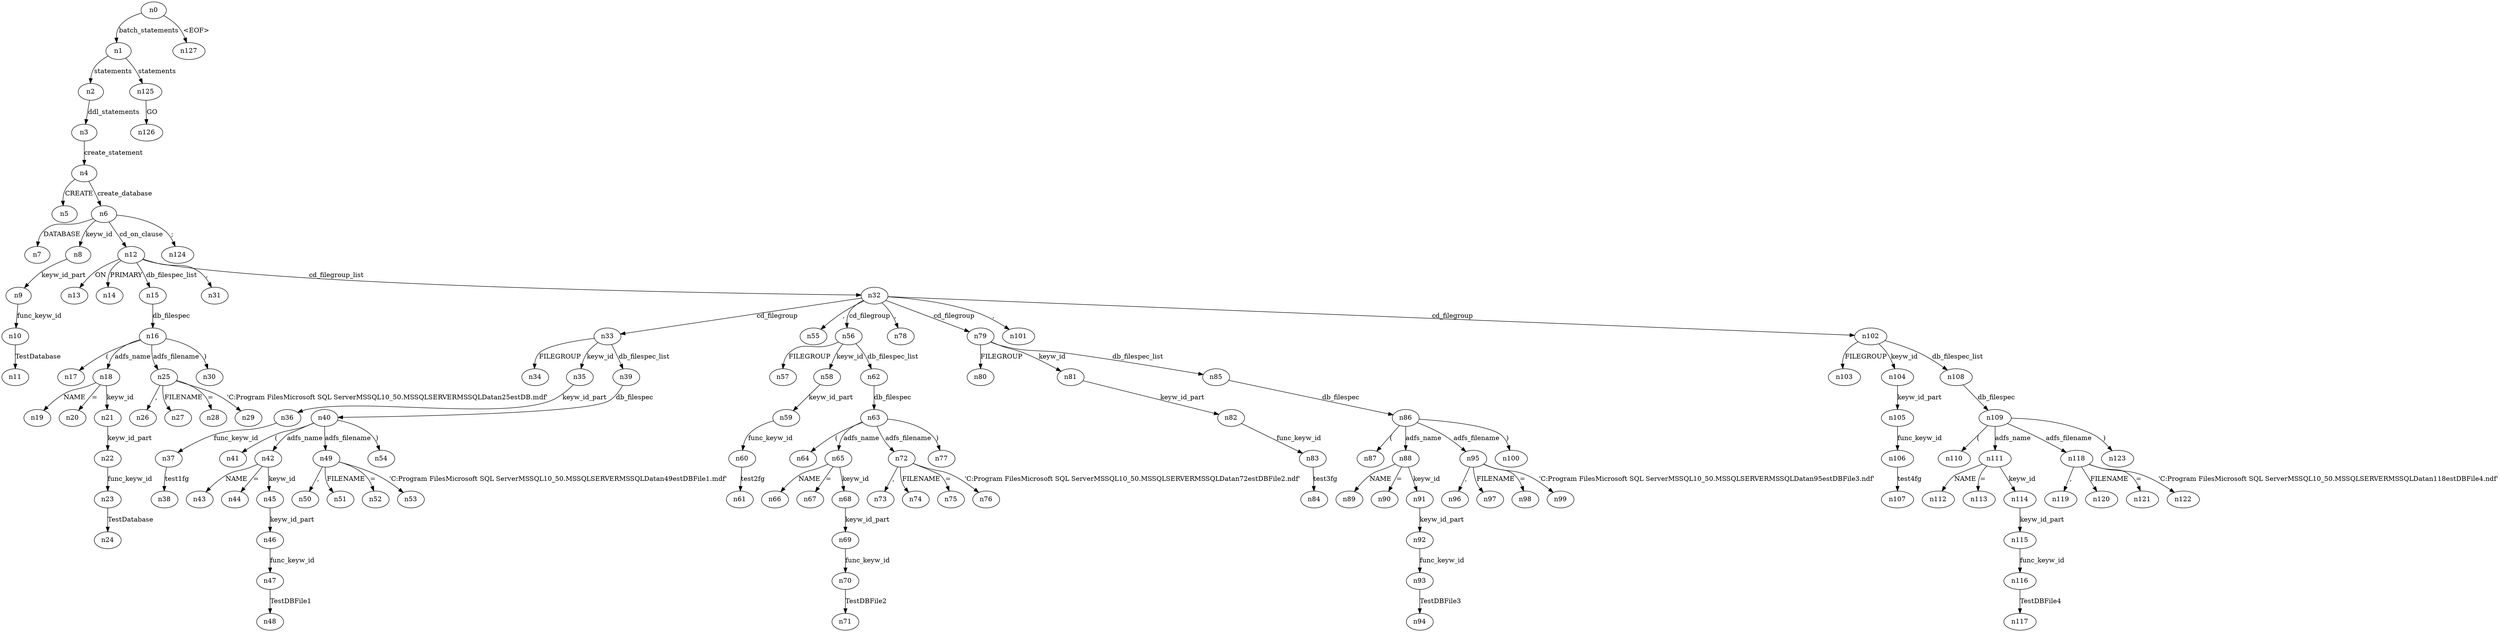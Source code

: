 digraph ParseTree {
  n0 -> n1 [label="batch_statements"];
  n1 -> n2 [label="statements"];
  n2 -> n3 [label="ddl_statements"];
  n3 -> n4 [label="create_statement"];
  n4 -> n5 [label="CREATE"];
  n4 -> n6 [label="create_database"];
  n6 -> n7 [label="DATABASE"];
  n6 -> n8 [label="keyw_id"];
  n8 -> n9 [label="keyw_id_part"];
  n9 -> n10 [label="func_keyw_id"];
  n10 -> n11 [label="TestDatabase"];
  n6 -> n12 [label="cd_on_clause"];
  n12 -> n13 [label="ON"];
  n12 -> n14 [label="PRIMARY"];
  n12 -> n15 [label="db_filespec_list"];
  n15 -> n16 [label="db_filespec"];
  n16 -> n17 [label="("];
  n16 -> n18 [label="adfs_name"];
  n18 -> n19 [label="NAME"];
  n18 -> n20 [label="="];
  n18 -> n21 [label="keyw_id"];
  n21 -> n22 [label="keyw_id_part"];
  n22 -> n23 [label="func_keyw_id"];
  n23 -> n24 [label="TestDatabase"];
  n16 -> n25 [label="adfs_filename"];
  n25 -> n26 [label=","];
  n25 -> n27 [label="FILENAME"];
  n25 -> n28 [label="="];
  n25 -> n29 [label="'C:\Program Files\Microsoft SQL Server\MSSQL10_50.MSSQLSERVER\MSSQL\Data\TestDB.mdf'"];
  n16 -> n30 [label=")"];
  n12 -> n31 [label=","];
  n12 -> n32 [label="cd_filegroup_list"];
  n32 -> n33 [label="cd_filegroup"];
  n33 -> n34 [label="FILEGROUP"];
  n33 -> n35 [label="keyw_id"];
  n35 -> n36 [label="keyw_id_part"];
  n36 -> n37 [label="func_keyw_id"];
  n37 -> n38 [label="test1fg"];
  n33 -> n39 [label="db_filespec_list"];
  n39 -> n40 [label="db_filespec"];
  n40 -> n41 [label="("];
  n40 -> n42 [label="adfs_name"];
  n42 -> n43 [label="NAME"];
  n42 -> n44 [label="="];
  n42 -> n45 [label="keyw_id"];
  n45 -> n46 [label="keyw_id_part"];
  n46 -> n47 [label="func_keyw_id"];
  n47 -> n48 [label="TestDBFile1"];
  n40 -> n49 [label="adfs_filename"];
  n49 -> n50 [label=","];
  n49 -> n51 [label="FILENAME"];
  n49 -> n52 [label="="];
  n49 -> n53 [label="'C:\Program Files\Microsoft SQL Server\MSSQL10_50.MSSQLSERVER\MSSQL\Data\TestDBFile1.mdf'"];
  n40 -> n54 [label=")"];
  n32 -> n55 [label=","];
  n32 -> n56 [label="cd_filegroup"];
  n56 -> n57 [label="FILEGROUP"];
  n56 -> n58 [label="keyw_id"];
  n58 -> n59 [label="keyw_id_part"];
  n59 -> n60 [label="func_keyw_id"];
  n60 -> n61 [label="test2fg"];
  n56 -> n62 [label="db_filespec_list"];
  n62 -> n63 [label="db_filespec"];
  n63 -> n64 [label="("];
  n63 -> n65 [label="adfs_name"];
  n65 -> n66 [label="NAME"];
  n65 -> n67 [label="="];
  n65 -> n68 [label="keyw_id"];
  n68 -> n69 [label="keyw_id_part"];
  n69 -> n70 [label="func_keyw_id"];
  n70 -> n71 [label="TestDBFile2"];
  n63 -> n72 [label="adfs_filename"];
  n72 -> n73 [label=","];
  n72 -> n74 [label="FILENAME"];
  n72 -> n75 [label="="];
  n72 -> n76 [label="'C:\Program Files\Microsoft SQL Server\MSSQL10_50.MSSQLSERVER\MSSQL\Data\TestDBFile2.ndf'"];
  n63 -> n77 [label=")"];
  n32 -> n78 [label=","];
  n32 -> n79 [label="cd_filegroup"];
  n79 -> n80 [label="FILEGROUP"];
  n79 -> n81 [label="keyw_id"];
  n81 -> n82 [label="keyw_id_part"];
  n82 -> n83 [label="func_keyw_id"];
  n83 -> n84 [label="test3fg"];
  n79 -> n85 [label="db_filespec_list"];
  n85 -> n86 [label="db_filespec"];
  n86 -> n87 [label="("];
  n86 -> n88 [label="adfs_name"];
  n88 -> n89 [label="NAME"];
  n88 -> n90 [label="="];
  n88 -> n91 [label="keyw_id"];
  n91 -> n92 [label="keyw_id_part"];
  n92 -> n93 [label="func_keyw_id"];
  n93 -> n94 [label="TestDBFile3"];
  n86 -> n95 [label="adfs_filename"];
  n95 -> n96 [label=","];
  n95 -> n97 [label="FILENAME"];
  n95 -> n98 [label="="];
  n95 -> n99 [label="'C:\Program Files\Microsoft SQL Server\MSSQL10_50.MSSQLSERVER\MSSQL\Data\TestDBFile3.ndf'"];
  n86 -> n100 [label=")"];
  n32 -> n101 [label=","];
  n32 -> n102 [label="cd_filegroup"];
  n102 -> n103 [label="FILEGROUP"];
  n102 -> n104 [label="keyw_id"];
  n104 -> n105 [label="keyw_id_part"];
  n105 -> n106 [label="func_keyw_id"];
  n106 -> n107 [label="test4fg"];
  n102 -> n108 [label="db_filespec_list"];
  n108 -> n109 [label="db_filespec"];
  n109 -> n110 [label="("];
  n109 -> n111 [label="adfs_name"];
  n111 -> n112 [label="NAME"];
  n111 -> n113 [label="="];
  n111 -> n114 [label="keyw_id"];
  n114 -> n115 [label="keyw_id_part"];
  n115 -> n116 [label="func_keyw_id"];
  n116 -> n117 [label="TestDBFile4"];
  n109 -> n118 [label="adfs_filename"];
  n118 -> n119 [label=","];
  n118 -> n120 [label="FILENAME"];
  n118 -> n121 [label="="];
  n118 -> n122 [label="'C:\Program Files\Microsoft SQL Server\MSSQL10_50.MSSQLSERVER\MSSQL\Data\TestDBFile4.ndf'"];
  n109 -> n123 [label=")"];
  n6 -> n124 [label=";"];
  n1 -> n125 [label="statements"];
  n125 -> n126 [label="GO"];
  n0 -> n127 [label="<EOF>"];
}